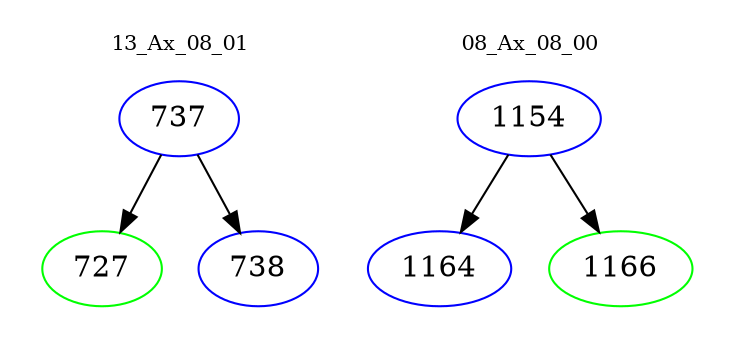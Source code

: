 digraph{
subgraph cluster_0 {
color = white
label = "13_Ax_08_01";
fontsize=10;
T0_737 [label="737", color="blue"]
T0_737 -> T0_727 [color="black"]
T0_727 [label="727", color="green"]
T0_737 -> T0_738 [color="black"]
T0_738 [label="738", color="blue"]
}
subgraph cluster_1 {
color = white
label = "08_Ax_08_00";
fontsize=10;
T1_1154 [label="1154", color="blue"]
T1_1154 -> T1_1164 [color="black"]
T1_1164 [label="1164", color="blue"]
T1_1154 -> T1_1166 [color="black"]
T1_1166 [label="1166", color="green"]
}
}
